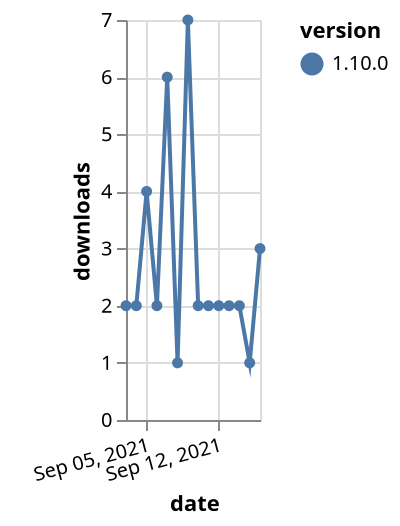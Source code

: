 {"$schema": "https://vega.github.io/schema/vega-lite/v5.json", "description": "A simple bar chart with embedded data.", "data": {"values": [{"date": "2021-09-03", "total": 4474, "delta": 2, "version": "1.10.0"}, {"date": "2021-09-04", "total": 4476, "delta": 2, "version": "1.10.0"}, {"date": "2021-09-05", "total": 4480, "delta": 4, "version": "1.10.0"}, {"date": "2021-09-06", "total": 4482, "delta": 2, "version": "1.10.0"}, {"date": "2021-09-07", "total": 4488, "delta": 6, "version": "1.10.0"}, {"date": "2021-09-08", "total": 4489, "delta": 1, "version": "1.10.0"}, {"date": "2021-09-09", "total": 4496, "delta": 7, "version": "1.10.0"}, {"date": "2021-09-10", "total": 4498, "delta": 2, "version": "1.10.0"}, {"date": "2021-09-11", "total": 4500, "delta": 2, "version": "1.10.0"}, {"date": "2021-09-12", "total": 4502, "delta": 2, "version": "1.10.0"}, {"date": "2021-09-13", "total": 4504, "delta": 2, "version": "1.10.0"}, {"date": "2021-09-14", "total": 4506, "delta": 2, "version": "1.10.0"}, {"date": "2021-09-15", "total": 4507, "delta": 1, "version": "1.10.0"}, {"date": "2021-09-16", "total": 4510, "delta": 3, "version": "1.10.0"}]}, "width": "container", "mark": {"type": "line", "point": {"filled": true}}, "encoding": {"x": {"field": "date", "type": "temporal", "timeUnit": "yearmonthdate", "title": "date", "axis": {"labelAngle": -15}}, "y": {"field": "delta", "type": "quantitative", "title": "downloads"}, "color": {"field": "version", "type": "nominal"}, "tooltip": {"field": "delta"}}}